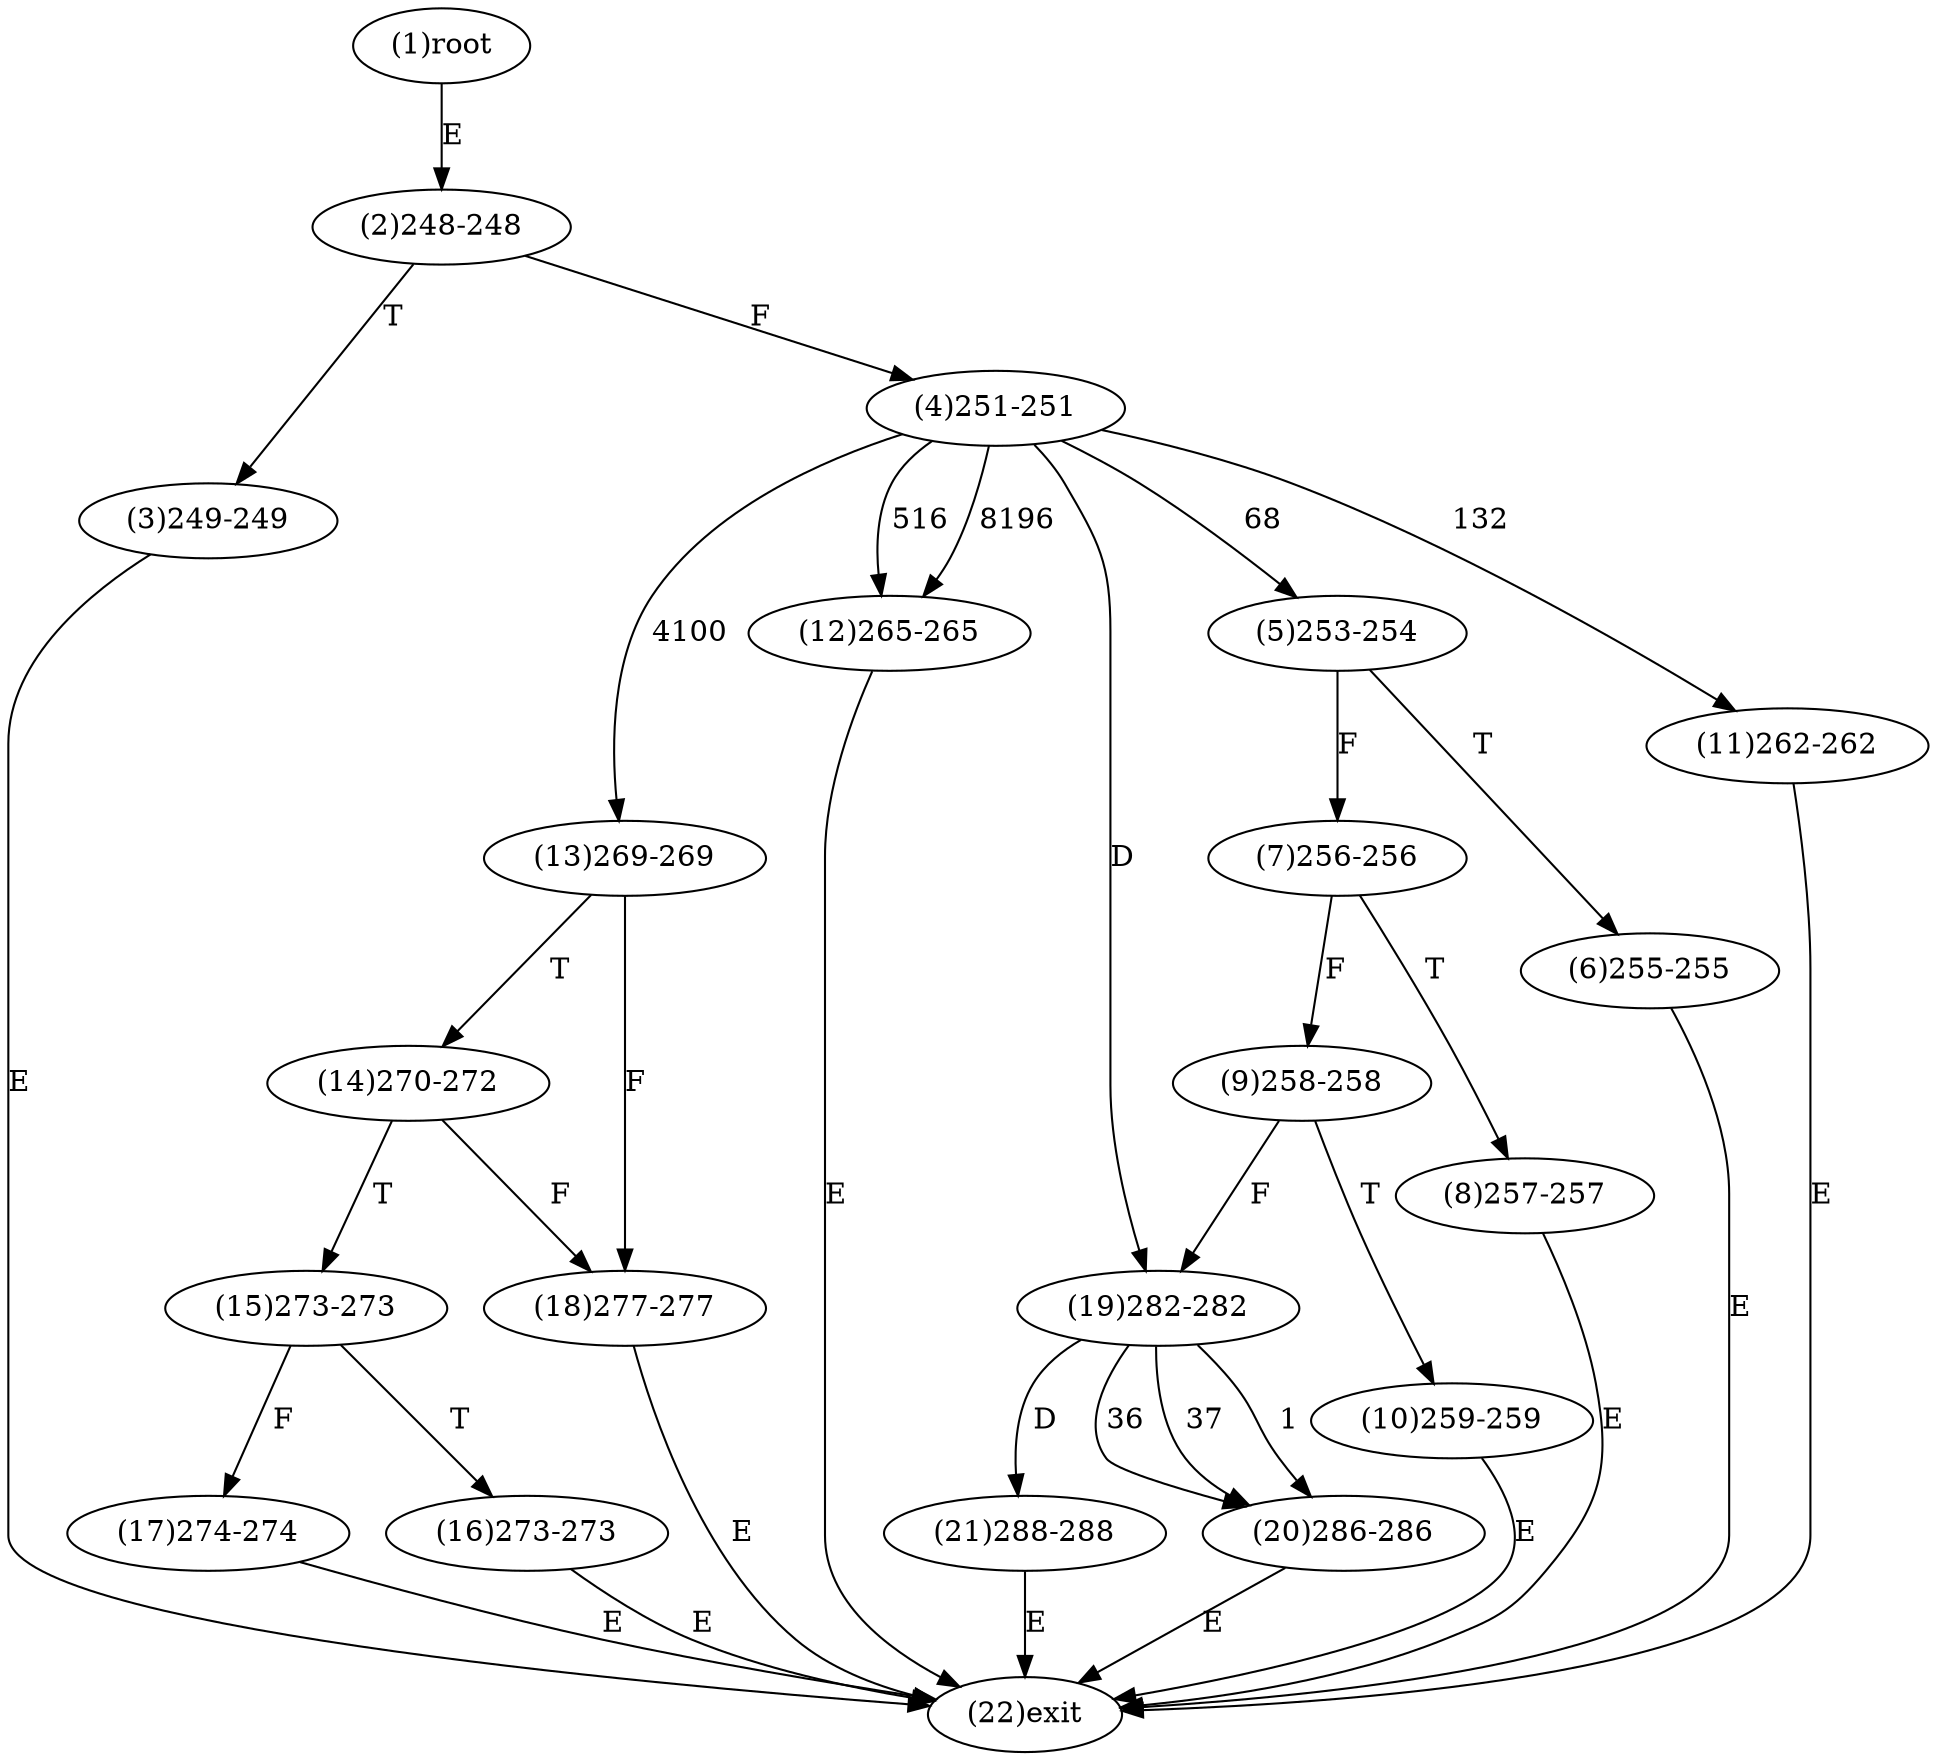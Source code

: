 digraph "" { 
1[ label="(1)root"];
2[ label="(2)248-248"];
3[ label="(3)249-249"];
4[ label="(4)251-251"];
5[ label="(5)253-254"];
6[ label="(6)255-255"];
7[ label="(7)256-256"];
8[ label="(8)257-257"];
9[ label="(9)258-258"];
10[ label="(10)259-259"];
11[ label="(11)262-262"];
12[ label="(12)265-265"];
13[ label="(13)269-269"];
14[ label="(14)270-272"];
15[ label="(15)273-273"];
17[ label="(17)274-274"];
16[ label="(16)273-273"];
19[ label="(19)282-282"];
18[ label="(18)277-277"];
21[ label="(21)288-288"];
20[ label="(20)286-286"];
22[ label="(22)exit"];
1->2[ label="E"];
2->4[ label="F"];
2->3[ label="T"];
3->22[ label="E"];
4->5[ label="68"];
4->11[ label="132"];
4->12[ label="516"];
4->13[ label="4100"];
4->12[ label="8196"];
4->19[ label="D"];
5->7[ label="F"];
5->6[ label="T"];
6->22[ label="E"];
7->9[ label="F"];
7->8[ label="T"];
8->22[ label="E"];
9->19[ label="F"];
9->10[ label="T"];
10->22[ label="E"];
11->22[ label="E"];
12->22[ label="E"];
13->18[ label="F"];
13->14[ label="T"];
14->18[ label="F"];
14->15[ label="T"];
15->17[ label="F"];
15->16[ label="T"];
16->22[ label="E"];
17->22[ label="E"];
18->22[ label="E"];
19->20[ label="1"];
19->20[ label="36"];
19->20[ label="37"];
19->21[ label="D"];
20->22[ label="E"];
21->22[ label="E"];
}